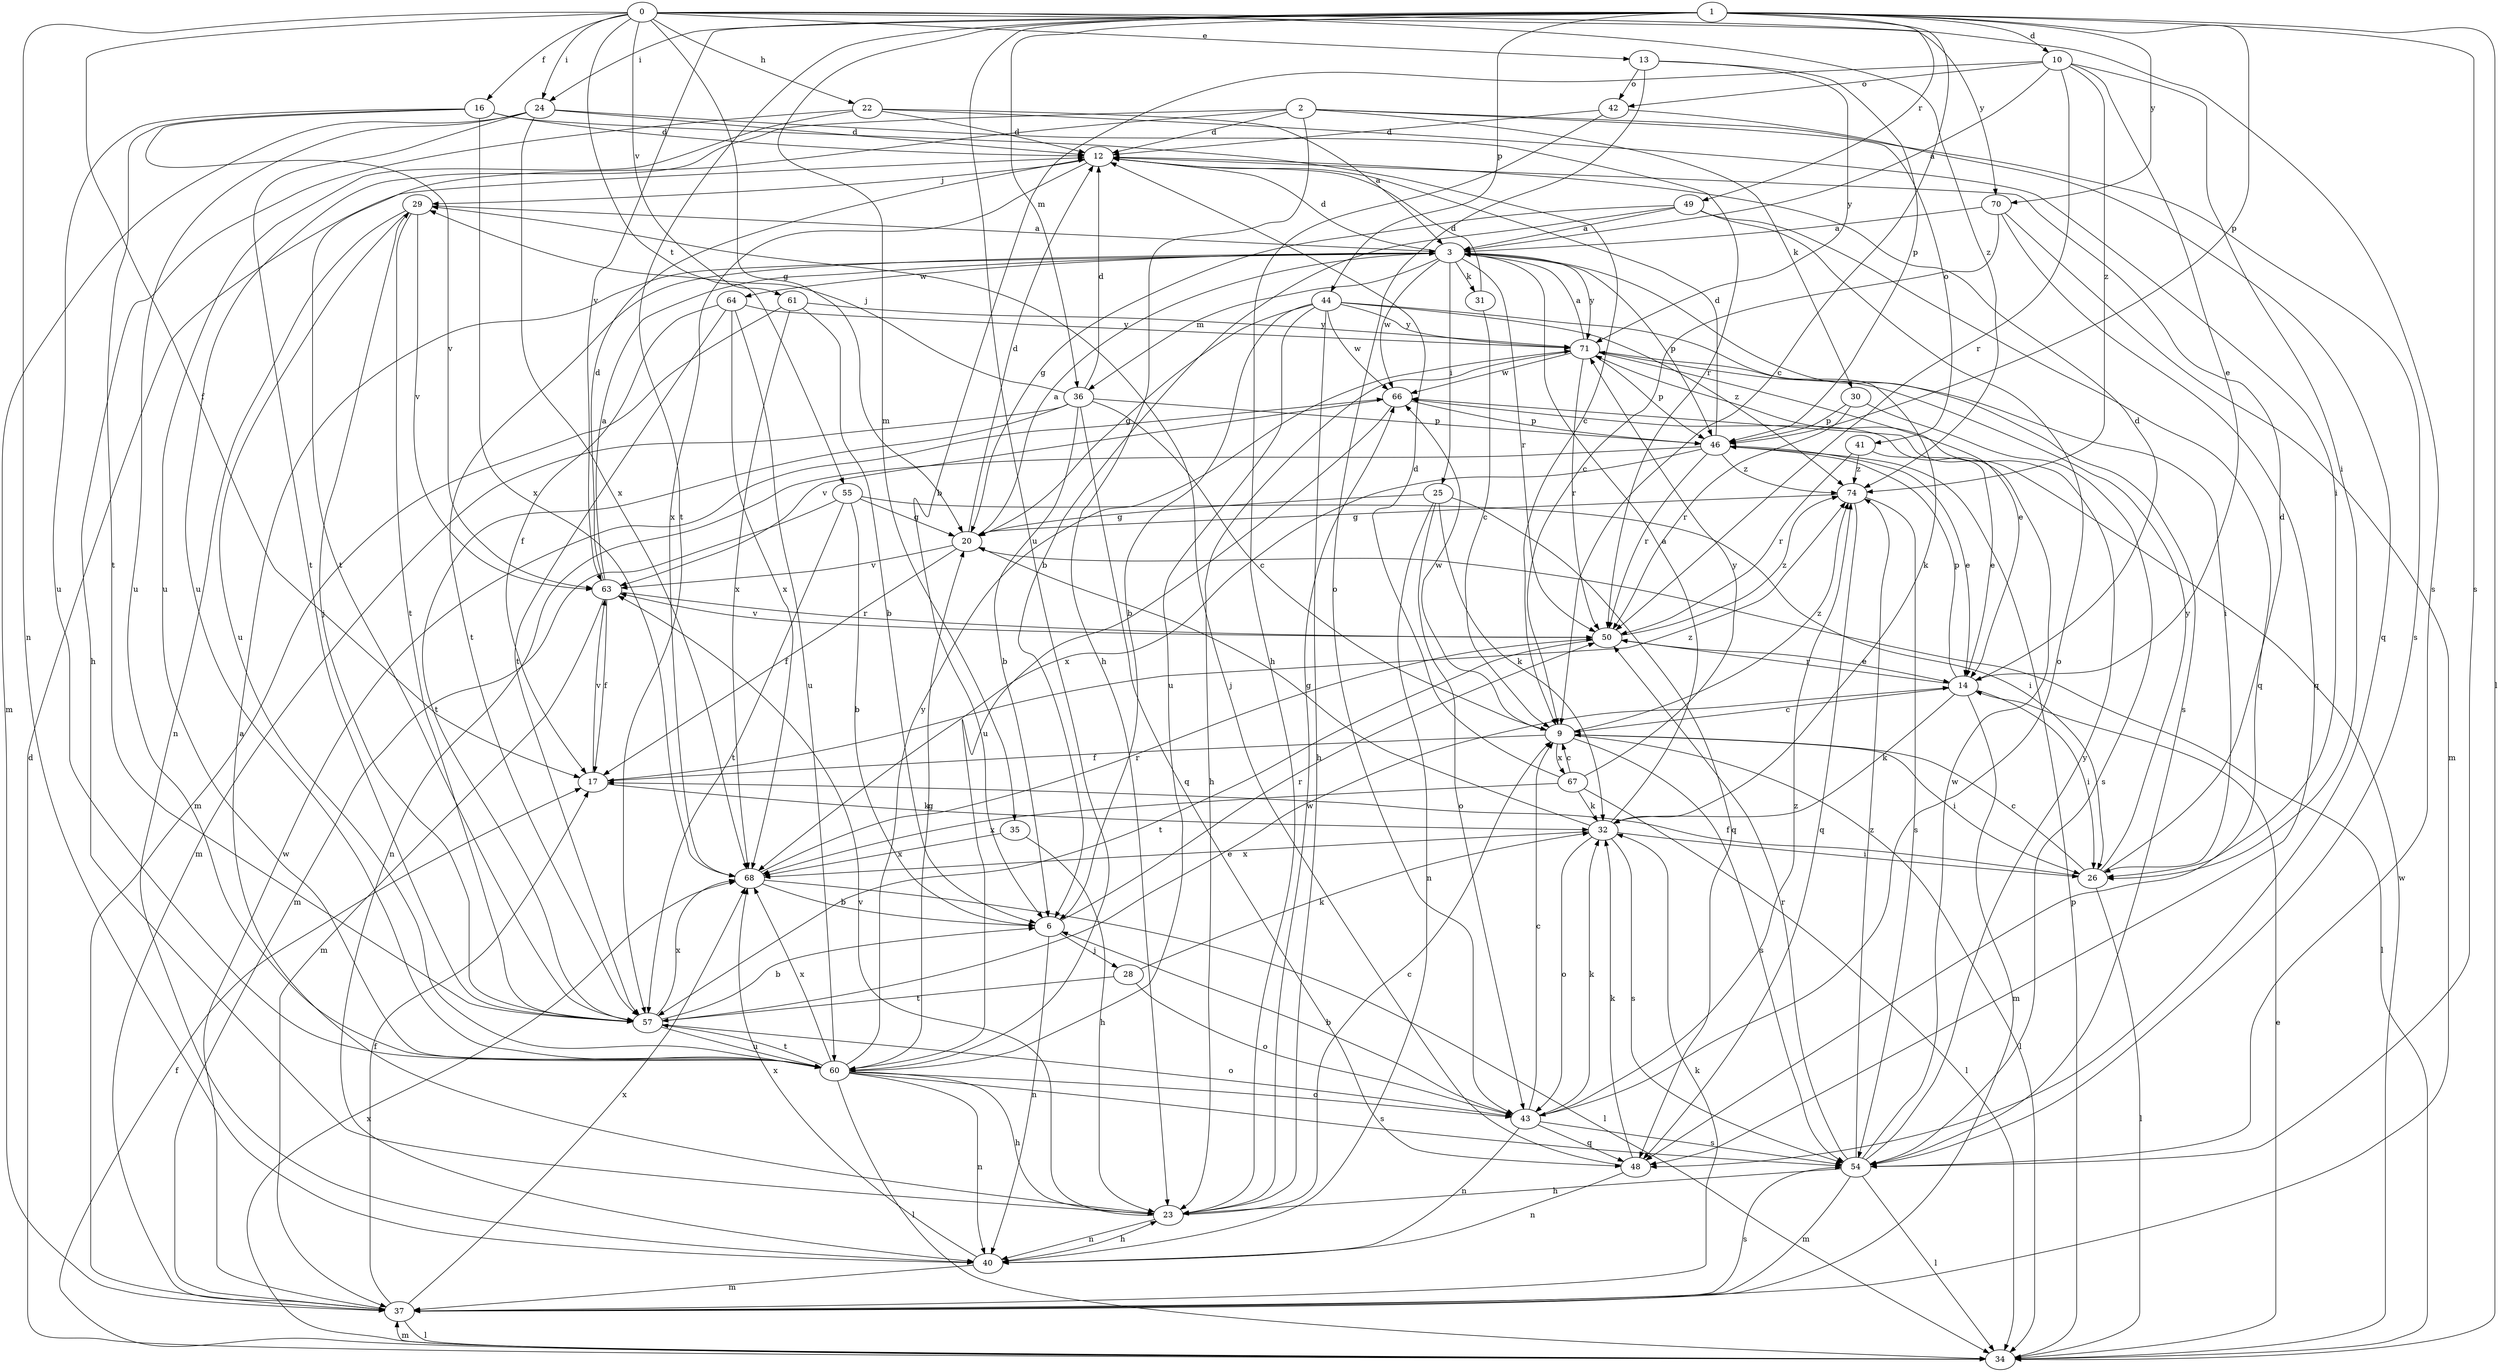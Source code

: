 strict digraph  {
0;
1;
2;
3;
6;
9;
10;
12;
13;
14;
16;
17;
20;
22;
23;
24;
25;
26;
28;
29;
30;
31;
32;
34;
35;
36;
37;
40;
41;
42;
43;
44;
46;
48;
49;
50;
54;
55;
57;
60;
61;
63;
64;
66;
67;
68;
70;
71;
74;
0 -> 13  [label=e];
0 -> 16  [label=f];
0 -> 17  [label=f];
0 -> 20  [label=g];
0 -> 22  [label=h];
0 -> 24  [label=i];
0 -> 40  [label=n];
0 -> 54  [label=s];
0 -> 55  [label=t];
0 -> 61  [label=v];
0 -> 70  [label=y];
0 -> 74  [label=z];
1 -> 9  [label=c];
1 -> 10  [label=d];
1 -> 24  [label=i];
1 -> 34  [label=l];
1 -> 35  [label=m];
1 -> 36  [label=m];
1 -> 44  [label=p];
1 -> 46  [label=p];
1 -> 49  [label=r];
1 -> 54  [label=s];
1 -> 57  [label=t];
1 -> 60  [label=u];
1 -> 63  [label=v];
1 -> 70  [label=y];
2 -> 12  [label=d];
2 -> 23  [label=h];
2 -> 30  [label=k];
2 -> 41  [label=o];
2 -> 54  [label=s];
2 -> 57  [label=t];
2 -> 60  [label=u];
3 -> 12  [label=d];
3 -> 25  [label=i];
3 -> 31  [label=k];
3 -> 36  [label=m];
3 -> 46  [label=p];
3 -> 50  [label=r];
3 -> 54  [label=s];
3 -> 57  [label=t];
3 -> 64  [label=w];
3 -> 66  [label=w];
3 -> 71  [label=y];
6 -> 28  [label=j];
6 -> 40  [label=n];
6 -> 50  [label=r];
9 -> 17  [label=f];
9 -> 26  [label=i];
9 -> 34  [label=l];
9 -> 54  [label=s];
9 -> 66  [label=w];
9 -> 67  [label=x];
9 -> 74  [label=z];
10 -> 3  [label=a];
10 -> 6  [label=b];
10 -> 14  [label=e];
10 -> 26  [label=i];
10 -> 42  [label=o];
10 -> 50  [label=r];
10 -> 74  [label=z];
12 -> 29  [label=j];
12 -> 68  [label=x];
13 -> 42  [label=o];
13 -> 43  [label=o];
13 -> 46  [label=p];
13 -> 71  [label=y];
14 -> 9  [label=c];
14 -> 12  [label=d];
14 -> 26  [label=i];
14 -> 32  [label=k];
14 -> 37  [label=m];
14 -> 46  [label=p];
14 -> 50  [label=r];
16 -> 9  [label=c];
16 -> 12  [label=d];
16 -> 57  [label=t];
16 -> 60  [label=u];
16 -> 63  [label=v];
16 -> 68  [label=x];
17 -> 32  [label=k];
17 -> 63  [label=v];
17 -> 74  [label=z];
20 -> 3  [label=a];
20 -> 12  [label=d];
20 -> 17  [label=f];
20 -> 34  [label=l];
20 -> 63  [label=v];
22 -> 3  [label=a];
22 -> 12  [label=d];
22 -> 23  [label=h];
22 -> 26  [label=i];
22 -> 60  [label=u];
23 -> 3  [label=a];
23 -> 9  [label=c];
23 -> 40  [label=n];
23 -> 63  [label=v];
23 -> 66  [label=w];
24 -> 12  [label=d];
24 -> 37  [label=m];
24 -> 50  [label=r];
24 -> 57  [label=t];
24 -> 60  [label=u];
24 -> 68  [label=x];
25 -> 20  [label=g];
25 -> 32  [label=k];
25 -> 40  [label=n];
25 -> 43  [label=o];
25 -> 48  [label=q];
26 -> 9  [label=c];
26 -> 12  [label=d];
26 -> 17  [label=f];
26 -> 34  [label=l];
26 -> 71  [label=y];
28 -> 32  [label=k];
28 -> 43  [label=o];
28 -> 57  [label=t];
29 -> 3  [label=a];
29 -> 40  [label=n];
29 -> 57  [label=t];
29 -> 60  [label=u];
29 -> 63  [label=v];
30 -> 46  [label=p];
30 -> 50  [label=r];
30 -> 54  [label=s];
31 -> 9  [label=c];
31 -> 12  [label=d];
32 -> 3  [label=a];
32 -> 20  [label=g];
32 -> 26  [label=i];
32 -> 43  [label=o];
32 -> 54  [label=s];
32 -> 68  [label=x];
34 -> 12  [label=d];
34 -> 14  [label=e];
34 -> 17  [label=f];
34 -> 37  [label=m];
34 -> 46  [label=p];
34 -> 66  [label=w];
34 -> 68  [label=x];
35 -> 23  [label=h];
35 -> 68  [label=x];
36 -> 6  [label=b];
36 -> 9  [label=c];
36 -> 12  [label=d];
36 -> 29  [label=j];
36 -> 37  [label=m];
36 -> 46  [label=p];
36 -> 48  [label=q];
36 -> 57  [label=t];
37 -> 17  [label=f];
37 -> 32  [label=k];
37 -> 34  [label=l];
37 -> 54  [label=s];
37 -> 66  [label=w];
37 -> 68  [label=x];
40 -> 23  [label=h];
40 -> 37  [label=m];
40 -> 68  [label=x];
41 -> 14  [label=e];
41 -> 50  [label=r];
41 -> 74  [label=z];
42 -> 12  [label=d];
42 -> 23  [label=h];
42 -> 48  [label=q];
43 -> 6  [label=b];
43 -> 9  [label=c];
43 -> 32  [label=k];
43 -> 40  [label=n];
43 -> 48  [label=q];
43 -> 54  [label=s];
43 -> 74  [label=z];
44 -> 6  [label=b];
44 -> 20  [label=g];
44 -> 23  [label=h];
44 -> 32  [label=k];
44 -> 60  [label=u];
44 -> 66  [label=w];
44 -> 71  [label=y];
44 -> 74  [label=z];
46 -> 12  [label=d];
46 -> 14  [label=e];
46 -> 40  [label=n];
46 -> 50  [label=r];
46 -> 68  [label=x];
46 -> 74  [label=z];
48 -> 29  [label=j];
48 -> 32  [label=k];
48 -> 40  [label=n];
49 -> 3  [label=a];
49 -> 6  [label=b];
49 -> 20  [label=g];
49 -> 43  [label=o];
49 -> 48  [label=q];
50 -> 14  [label=e];
50 -> 57  [label=t];
50 -> 63  [label=v];
50 -> 74  [label=z];
54 -> 23  [label=h];
54 -> 34  [label=l];
54 -> 37  [label=m];
54 -> 50  [label=r];
54 -> 66  [label=w];
54 -> 71  [label=y];
54 -> 74  [label=z];
55 -> 6  [label=b];
55 -> 20  [label=g];
55 -> 26  [label=i];
55 -> 37  [label=m];
55 -> 57  [label=t];
57 -> 6  [label=b];
57 -> 14  [label=e];
57 -> 29  [label=j];
57 -> 43  [label=o];
57 -> 60  [label=u];
57 -> 68  [label=x];
60 -> 20  [label=g];
60 -> 23  [label=h];
60 -> 34  [label=l];
60 -> 40  [label=n];
60 -> 43  [label=o];
60 -> 54  [label=s];
60 -> 57  [label=t];
60 -> 68  [label=x];
60 -> 71  [label=y];
61 -> 6  [label=b];
61 -> 37  [label=m];
61 -> 68  [label=x];
61 -> 71  [label=y];
63 -> 3  [label=a];
63 -> 12  [label=d];
63 -> 17  [label=f];
63 -> 37  [label=m];
63 -> 50  [label=r];
64 -> 17  [label=f];
64 -> 57  [label=t];
64 -> 60  [label=u];
64 -> 68  [label=x];
64 -> 71  [label=y];
66 -> 46  [label=p];
66 -> 60  [label=u];
66 -> 63  [label=v];
67 -> 9  [label=c];
67 -> 12  [label=d];
67 -> 32  [label=k];
67 -> 34  [label=l];
67 -> 68  [label=x];
67 -> 71  [label=y];
68 -> 6  [label=b];
68 -> 34  [label=l];
68 -> 50  [label=r];
70 -> 3  [label=a];
70 -> 9  [label=c];
70 -> 37  [label=m];
70 -> 48  [label=q];
71 -> 3  [label=a];
71 -> 14  [label=e];
71 -> 23  [label=h];
71 -> 26  [label=i];
71 -> 46  [label=p];
71 -> 50  [label=r];
71 -> 66  [label=w];
74 -> 20  [label=g];
74 -> 48  [label=q];
74 -> 54  [label=s];
}
